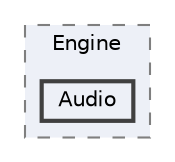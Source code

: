 digraph "C:/Users/danpe/Desktop/Coding/Personal/C#/Game Engine/Engine/Audio"
{
 // LATEX_PDF_SIZE
  bgcolor="transparent";
  edge [fontname=Helvetica,fontsize=10,labelfontname=Helvetica,labelfontsize=10];
  node [fontname=Helvetica,fontsize=10,shape=box,height=0.2,width=0.4];
  compound=true
  subgraph clusterdir_0956fd3da6bab4d93bbb89467d76f820 {
    graph [ bgcolor="#edf0f7", pencolor="grey50", label="Engine", fontname=Helvetica,fontsize=10 style="filled,dashed", URL="dir_0956fd3da6bab4d93bbb89467d76f820.html",tooltip=""]
  dir_5a1aaed1b5619843282e5d04cb3f63df [label="Audio", fillcolor="#edf0f7", color="grey25", style="filled,bold", URL="dir_5a1aaed1b5619843282e5d04cb3f63df.html",tooltip=""];
  }
}

